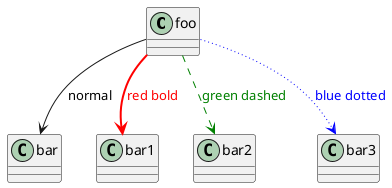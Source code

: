 @startuml
class foo
foo --> bar : normal
foo --> bar1 #line:red;line.bold;text:red  : red bold
foo --> bar2 #green;line.dashed;text:green : green dashed
foo --> bar3 #blue;line.dotted;text:blue   : blue dotted
@enduml